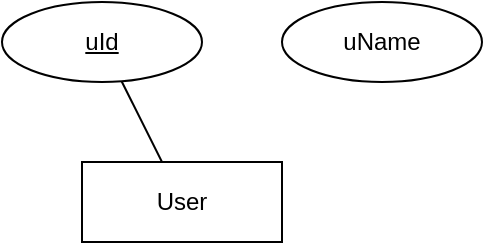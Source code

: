 <mxfile version="14.9.8" type="github">
  <diagram id="R2lEEEUBdFMjLlhIrx00" name="Page-1">
    <mxGraphModel dx="496" dy="267" grid="1" gridSize="10" guides="1" tooltips="1" connect="1" arrows="1" fold="1" page="1" pageScale="1" pageWidth="850" pageHeight="1100" math="0" shadow="0" extFonts="Permanent Marker^https://fonts.googleapis.com/css?family=Permanent+Marker">
      <root>
        <mxCell id="0" />
        <mxCell id="1" parent="0" />
        <mxCell id="nAQA3s9c4W6JaaUBdDG1-29" value="User" style="whiteSpace=wrap;html=1;align=center;" vertex="1" parent="1">
          <mxGeometry x="250" y="210" width="100" height="40" as="geometry" />
        </mxCell>
        <mxCell id="nAQA3s9c4W6JaaUBdDG1-30" value="uId" style="ellipse;whiteSpace=wrap;html=1;align=center;fontStyle=4;" vertex="1" parent="1">
          <mxGeometry x="210" y="130" width="100" height="40" as="geometry" />
        </mxCell>
        <mxCell id="nAQA3s9c4W6JaaUBdDG1-31" value="" style="endArrow=none;html=1;rounded=0;" edge="1" parent="1" source="nAQA3s9c4W6JaaUBdDG1-29" target="nAQA3s9c4W6JaaUBdDG1-30">
          <mxGeometry relative="1" as="geometry">
            <mxPoint x="220" y="230" as="sourcePoint" />
            <mxPoint x="380" y="230" as="targetPoint" />
          </mxGeometry>
        </mxCell>
        <mxCell id="nAQA3s9c4W6JaaUBdDG1-32" value="uName" style="ellipse;whiteSpace=wrap;html=1;align=center;" vertex="1" parent="1">
          <mxGeometry x="350" y="130" width="100" height="40" as="geometry" />
        </mxCell>
      </root>
    </mxGraphModel>
  </diagram>
</mxfile>
